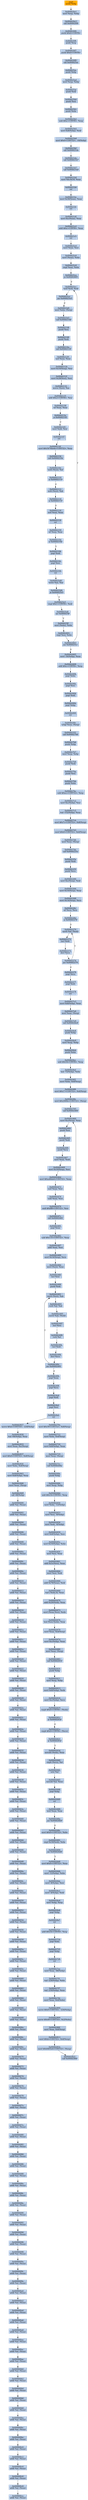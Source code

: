 digraph G {
node[shape=rectangle,style=filled,fillcolor=lightsteelblue,color=lightsteelblue]
bgcolor="transparent"
a0x004420e0pushl_ebp[label="start\npushl %ebp",color="lightgrey",fillcolor="orange"];
a0x004420e1movl_esp_ebp[label="0x004420e1\nmovl %esp, %ebp"];
a0x004420e3call_0x004420f4[label="0x004420e3\ncall 0x004420f4"];
a0x004420f4pushl_0x0UINT8[label="0x004420f4\npushl $0x0<UINT8>"];
a0x004420f6pushl_esp[label="0x004420f6\npushl %esp"];
a0x004420f7pushl_0x0UINT8[label="0x004420f7\npushl $0x0<UINT8>"];
a0x004420f9call_0x004425ac[label="0x004420f9\ncall 0x004425ac"];
a0x004425acpushl_ebp[label="0x004425ac\npushl %ebp"];
a0x004425admovl_esp_ebp[label="0x004425ad\nmovl %esp, %ebp"];
a0x004425afpushl_edi[label="0x004425af\npushl %edi"];
a0x004425b0pushl_esi[label="0x004425b0\npushl %esi"];
a0x004425b1pushl_ebx[label="0x004425b1\npushl %ebx"];
a0x004425b2subl_0xcUINT8_esp[label="0x004425b2\nsubl $0xc<UINT8>, %esp"];
a0x004425b5movl_0x8ebp__edi[label="0x004425b5\nmovl 0x8(%ebp), %edi"];
a0x004425b8movl_0x0UINT32__16ebp_[label="0x004425b8\nmovl $0x0<UINT32>, -16(%ebp)"];
a0x004425bfcall_0x004421da[label="0x004425bf\ncall 0x004421da"];
a0x004421dacall_0x004421b7[label="0x004421da\ncall 0x004421b7"];
a0x004421b7call_0x004421b0[label="0x004421b7\ncall 0x004421b0"];
a0x004421b0movl_fs_0x18_eax[label="0x004421b0\nmovl %fs:0x18, %eax"];
a0x004421b6ret[label="0x004421b6\nret"];
a0x004421bcmovl_0x30eax__eax[label="0x004421bc\nmovl 0x30(%eax), %eax"];
a0x004421bfret[label="0x004421bf\nret"];
a0x004421dfmovl_0xceax__eax[label="0x004421df\nmovl 0xc(%eax), %eax"];
a0x004421e2addl_0xcUINT8_eax[label="0x004421e2\naddl $0xc<UINT8>, %eax"];
a0x004421e5ret[label="0x004421e5\nret"];
a0x004425c4movl_eax_esi[label="0x004425c4\nmovl %eax, %esi"];
a0x004425c6movl_eax__ebx[label="0x004425c6\nmovl (%eax), %ebx"];
a0x004425c8cmpl_eax_ebx[label="0x004425c8\ncmpl %eax, %ebx"];
a0x004425caje_0x00442605[label="0x004425ca\nje 0x00442605"];
a0x004425cctestl_edi_edi[label="0x004425cc\ntestl %edi, %edi"];
a0x004425cejne_0x004425e5[label="0x004425ce\njne 0x004425e5"];
a0x004425d0movl_ebx_esp_[label="0x004425d0\nmovl %ebx, (%esp)"];
a0x004425d3call_0x00442148[label="0x004425d3\ncall 0x00442148"];
a0x00442148pushl_esi[label="0x00442148\npushl %esi"];
a0x00442149pushl_edi[label="0x00442149\npushl %edi"];
a0x0044214acall_0x00442129[label="0x0044214a\ncall 0x00442129"];
a0x00442129xorl_eax_eax[label="0x00442129\nxorl %eax, %eax"];
a0x0044212bmovl_0x10esp__esi[label="0x0044212b\nmovl 0x10(%esp), %esi"];
a0x0044212fmovl_0x28esi__esi[label="0x0044212f\nmovl 0x28(%esi), %esi"];
a0x00442132movw_esi__ax[label="0x00442132\nmovw (%esi), %ax"];
a0x00442135addl_0x2UINT8_esi[label="0x00442135\naddl $0x2<UINT8>, %esi"];
a0x00442138orl_eax_eax[label="0x00442138\norl %eax, %eax"];
a0x0044213aje_0x00442145[label="0x0044213a\nje 0x00442145"];
a0x00442145movl_edi_esi[label="0x00442145\nmovl %edi, %esi"];
a0x00442147ret[label="0x00442147\nret"];
a0x0044214fmovl_0x54744e6eUINT32_eax[label="0x0044214f\nmovl $0x54744e6e<UINT32>, %eax"];
a0x00442154call_0x0044210e[label="0x00442154\ncall 0x0044210e"];
a0x0044210exorb_esi__al[label="0x0044210e\nxorb (%esi), %al"];
a0x00442110je_0x00442119[label="0x00442110\nje 0x00442119"];
a0x00442112xorb_esi__ah[label="0x00442112\nxorb (%esi), %ah"];
a0x00442114je_0x00442119[label="0x00442114\nje 0x00442119"];
a0x00442116xorl_eax_eax[label="0x00442116\nxorl %eax, %eax"];
a0x00442118ret[label="0x00442118\nret"];
a0x00442159orl_eax_eax[label="0x00442159\norl %eax, %eax"];
a0x0044215bje_0x0044216b[label="0x0044215b\nje 0x0044216b"];
a0x0044216bpopl_edi[label="0x0044216b\npopl %edi"];
a0x0044216cpopl_esi[label="0x0044216c\npopl %esi"];
a0x0044216dret[label="0x0044216d\nret"];
a0x004425d8testw_ax_ax[label="0x004425d8\ntestw %ax, %ax"];
a0x004425dbje_0x004425e5[label="0x004425db\nje 0x004425e5"];
a0x004425e5cmpl_0x1UINT8_edi[label="0x004425e5\ncmpl $0x1<UINT8>, %edi"];
a0x004425e8jne_0x004425ff[label="0x004425e8\njne 0x004425ff"];
a0x004425ffmovl_ebx__ebx[label="0x004425ff\nmovl (%ebx), %ebx"];
a0x00442601cmpl_esi_ebx[label="0x00442601\ncmpl %esi, %ebx"];
a0x00442603jne_0x004425cc[label="0x00442603\njne 0x004425cc"];
a0x00442605movl__16ebp__eax[label="0x00442605\nmovl -16(%ebp), %eax"];
a0x00442608addl_0xcUINT8_esp[label="0x00442608\naddl $0xc<UINT8>, %esp"];
a0x0044260bpopl_ebx[label="0x0044260b\npopl %ebx"];
a0x0044260cpopl_esi[label="0x0044260c\npopl %esi"];
a0x0044260dpopl_edi[label="0x0044260d\npopl %edi"];
a0x0044260epopl_ebp[label="0x0044260e\npopl %ebp"];
a0x0044260fret[label="0x0044260f\nret"];
a0x004420fexchgl_eax_esp_[label="0x004420fe\nxchgl %eax, (%esp)"];
a0x00442101call_0x004427b6[label="0x00442101\ncall 0x004427b6"];
a0x004427b6pushl_ebp[label="0x004427b6\npushl %ebp"];
a0x004427b7movl_esp_ebp[label="0x004427b7\nmovl %esp, %ebp"];
a0x004427b9pushl_edi[label="0x004427b9\npushl %edi"];
a0x004427bapushl_esi[label="0x004427ba\npushl %esi"];
a0x004427bbpushl_ebx[label="0x004427bb\npushl %ebx"];
a0x004427bcsubl_0xecUINT32_esp[label="0x004427bc\nsubl $0xec<UINT32>, %esp"];
a0x004427c2movl_0xcebp__esi[label="0x004427c2\nmovl 0xc(%ebp), %esi"];
a0x004427c5leal__152ebp__eax[label="0x004427c5\nleal -152(%ebp), %eax"];
a0x004427cbmovl_0x7cUINT32_0x8esp_[label="0x004427cb\nmovl $0x7c<UINT32>, 0x8(%esp)"];
a0x004427d3movl_0x0UINT32_0x4esp_[label="0x004427d3\nmovl $0x0<UINT32>, 0x4(%esp)"];
a0x004427dbmovl_eax_esp_[label="0x004427db\nmovl %eax, (%esp)"];
a0x004427decall_0x0044225e[label="0x004427de\ncall 0x0044225e"];
a0x0044225epushl_edi[label="0x0044225e\npushl %edi"];
a0x0044225fpushl_ecx[label="0x0044225f\npushl %ecx"];
a0x00442260movl_0xcesp__edi[label="0x00442260\nmovl 0xc(%esp), %edi"];
a0x00442264movl_0x10esp__eax[label="0x00442264\nmovl 0x10(%esp), %eax"];
a0x00442268movl_0x14esp__ecx[label="0x00442268\nmovl 0x14(%esp), %ecx"];
a0x0044226corl_ecx_ecx[label="0x0044226c\norl %ecx, %ecx"];
a0x0044226eje_0x00442276[label="0x0044226e\nje 0x00442276"];
a0x00442270movb_al_edi_[label="0x00442270\nmovb %al, (%edi)"];
a0x00442272incl_edi[label="0x00442272\nincl %edi"];
a0x00442273decl_ecx[label="0x00442273\ndecl %ecx"];
a0x00442274jne_0x00442270[label="0x00442274\njne 0x00442270"];
a0x00442276popl_ecx[label="0x00442276\npopl %ecx"];
a0x00442277popl_edi[label="0x00442277\npopl %edi"];
a0x00442278ret[label="0x00442278\nret"];
a0x004427e3movl_0x8ebp__eax[label="0x004427e3\nmovl 0x8(%ebp), %eax"];
a0x004427e6movl_eax_esp_[label="0x004427e6\nmovl %eax, (%esp)"];
a0x004427e9call_0x004426e8[label="0x004427e9\ncall 0x004426e8"];
a0x004426e8pushl_ebp[label="0x004426e8\npushl %ebp"];
a0x004426e9movl_esp_ebp[label="0x004426e9\nmovl %esp, %ebp"];
a0x004426ebpushl_ebx[label="0x004426eb\npushl %ebx"];
a0x004426ecsubl_0x54UINT8_esp[label="0x004426ec\nsubl $0x54<UINT8>, %esp"];
a0x004426efleal__72ebp__ebx[label="0x004426ef\nleal -72(%ebp), %ebx"];
a0x004426f2movl_ebx_0x8esp_[label="0x004426f2\nmovl %ebx, 0x8(%esp)"];
a0x004426f6movl_0x17UINT32_0x4esp_[label="0x004426f6\nmovl $0x17<UINT32>, 0x4(%esp)"];
a0x004426femovl_0x2000eUINT32_esp_[label="0x004426fe\nmovl $0x2000e<UINT32>, (%esp)"];
a0x00442705call_0x00442460[label="0x00442705\ncall 0x00442460"];
a0x00442460movl_0xcesp__eax[label="0x00442460\nmovl 0xc(%esp), %eax"];
a0x00442464pushl_esi[label="0x00442464\npushl %esi"];
a0x00442465pushl_edi[label="0x00442465\npushl %edi"];
a0x00442466pushl_ecx[label="0x00442466\npushl %ecx"];
a0x00442467movl_eax_edi[label="0x00442467\nmovl %eax, %edi"];
a0x00442469movl_0x10esp__esi[label="0x00442469\nmovl 0x10(%esp), %esi"];
a0x0044246dmovl_0xa46de6UINT32_eax[label="0x0044246d\nmovl $0xa46de6<UINT32>, %eax"];
a0x00442472xorl_eax_esi[label="0x00442472\nxorl %eax, %esi"];
a0x00442474subl_eax_esi[label="0x00442474\nsubl %eax, %esi"];
a0x00442476andl_0xffffUINT32_esi[label="0x00442476\nandl $0xffff<UINT32>, %esi"];
a0x0044247ccall_0x00442481[label="0x0044247c\ncall 0x00442481"];
a0x00442481popl_eax[label="0x00442481\npopl %eax"];
a0x00442482subl_0x135UINT32_eax[label="0x00442482\nsubl $0x135<UINT32>, %eax"];
a0x00442487addl_eax_esi[label="0x00442487\naddl %eax, %esi"];
a0x00442489movl_0x14esp__ecx[label="0x00442489\nmovl 0x14(%esp), %ecx"];
a0x0044248dmovl_esi__eax[label="0x0044248d\nmovl (%esi), %eax"];
a0x0044248fincl_esi[label="0x0044248f\nincl %esi"];
a0x00442490pushl_edi[label="0x00442490\npushl %edi"];
a0x00442491movb_esi__ah[label="0x00442491\nmovb (%esi), %ah"];
a0x00442493xorb_al_ah[label="0x00442493\nxorb %al, %ah"];
a0x00442495movb_ah_edi_[label="0x00442495\nmovb %ah, (%edi)"];
a0x00442497incl_esi[label="0x00442497\nincl %esi"];
a0x00442498rorb_al[label="0x00442498\nrorb %al"];
a0x0044249aincl_edi[label="0x0044249a\nincl %edi"];
a0x0044249bdecl_ecx[label="0x0044249b\ndecl %ecx"];
a0x0044249cjne_0x00442491[label="0x0044249c\njne 0x00442491"];
a0x0044249epopl_eax[label="0x0044249e\npopl %eax"];
a0x0044249fpopl_ecx[label="0x0044249f\npopl %ecx"];
a0x004424a0popl_edi[label="0x004424a0\npopl %edi"];
a0x004424a1popl_esi[label="0x004424a1\npopl %esi"];
a0x004424a2ret[label="0x004424a2\nret"];
a0x0044270amovl_0x39UINT32_0x8esp_[label="0x0044270a\nmovl $0x39<UINT32>, 0x8(%esp)"];
a0x00442712movl_ebx_0x4esp_[label="0x00442712\nmovl %ebx, 0x4(%esp)"];
a0x00442716movl_0x8ebp__eax[label="0x00442716\nmovl 0x8(%ebp), %eax"];
a0x00442719movl_eax_esp_[label="0x00442719\nmovl %eax, (%esp)"];
a0x0044271ccall_0x0044264a[label="0x0044271c\ncall 0x0044264a"];
a0x0044264apushl_ebp[label="0x0044264a\npushl %ebp"];
a0x0044264bmovl_esp_ebp[label="0x0044264b\nmovl %esp, %ebp"];
a0x0044264dsubl_0x14UINT8_esp[label="0x0044264d\nsubl $0x14<UINT8>, %esp"];
a0x00442650movl_ebx__12ebp_[label="0x00442650\nmovl %ebx, -12(%ebp)"];
a0x00442653movl_esi__8ebp_[label="0x00442653\nmovl %esi, -8(%ebp)"];
a0x00442656movl_edi__4ebp_[label="0x00442656\nmovl %edi, -4(%ebp)"];
a0x00442659movl_0x8ebp__esi[label="0x00442659\nmovl 0x8(%ebp), %esi"];
a0x0044265cmovl_0x10ebp__ebx[label="0x0044265c\nmovl 0x10(%ebp), %ebx"];
a0x0044265fmovl_esi_eax[label="0x0044265f\nmovl %esi, %eax"];
a0x00442661addl_0x3cesi__eax[label="0x00442661\naddl 0x3c(%esi), %eax"];
a0x00442664movl_esi_edi[label="0x00442664\nmovl %esi, %edi"];
a0x00442666addl_0x78eax__edi[label="0x00442666\naddl 0x78(%eax), %edi"];
a0x00442669leal_ebx4__eax[label="0x00442669\nleal (,%ebx,4), %eax"];
a0x00442670addl_0x20edi__eax[label="0x00442670\naddl 0x20(%edi), %eax"];
a0x00442673movl_eaxesi__edx[label="0x00442673\nmovl (%eax,%esi), %edx"];
a0x00442676leal_esiedx__eax[label="0x00442676\nleal (%esi,%edx), %eax"];
a0x00442679movl_eax_0x4esp_[label="0x00442679\nmovl %eax, 0x4(%esp)"];
a0x0044267dmovl_0xcebp__eax[label="0x0044267d\nmovl 0xc(%ebp), %eax"];
a0x00442680movl_eax_esp_[label="0x00442680\nmovl %eax, (%esp)"];
a0x00442683call_0x00442610[label="0x00442683\ncall 0x00442610"];
a0x00442610pushl_ebp[label="0x00442610\npushl %ebp"];
a0x00442611movl_esp_ebp[label="0x00442611\nmovl %esp, %ebp"];
a0x00442613movl_0x8ebp__edx[label="0x00442613\nmovl 0x8(%ebp), %edx"];
a0x00442616movl_0xcebp__ecx[label="0x00442616\nmovl 0xc(%ebp), %ecx"];
a0x00442619cmpb_0x0UINT8_edx_[label="0x00442619\ncmpb $0x0<UINT8>, (%edx)"];
a0x0044261cje_0x0044263d[label="0x0044261c\nje 0x0044263d"];
a0x0044261ecmpb_0x0UINT8_ecx_[label="0x0044261e\ncmpb $0x0<UINT8>, (%ecx)"];
a0x00442621je_0x0044263d[label="0x00442621\nje 0x0044263d"];
a0x0044263dmovzbl_edx__eax[label="0x0044263d\nmovzbl (%edx), %eax"];
a0x00442640cmpb_ecx__al[label="0x00442640\ncmpb (%ecx), %al"];
a0x00442642sete_al[label="0x00442642\nsete %al"];
a0x00442645movzbl_al_eax[label="0x00442645\nmovzbl %al, %eax"];
a0x00442648popl_ebp[label="0x00442648\npopl %ebp"];
a0x00442649ret[label="0x00442649\nret"];
a0x00442688testl_eax_eax[label="0x00442688\ntestl %eax, %eax"];
a0x0044268ajne_0x004426b9[label="0x0044268a\njne 0x004426b9"];
a0x0044268cmovl_0x0UINT32_ebx[label="0x0044268c\nmovl $0x0<UINT32>, %ebx"];
a0x00442691cmpl_0x18edi__ebx[label="0x00442691\ncmpl 0x18(%edi), %ebx"];
a0x00442694jae_0x004426d6[label="0x00442694\njae 0x004426d6"];
a0x004426d6movl_0x0UINT32_eax[label="0x004426d6\nmovl $0x0<UINT32>, %eax"];
a0x004426dbmovl__12ebp__ebx[label="0x004426db\nmovl -12(%ebp), %ebx"];
a0x004426demovl__8ebp__esi[label="0x004426de\nmovl -8(%ebp), %esi"];
a0x004426e1movl__4ebp__edi[label="0x004426e1\nmovl -4(%ebp), %edi"];
a0x004426e4movl_ebp_esp[label="0x004426e4\nmovl %ebp, %esp"];
a0x004426e6popl_ebp[label="0x004426e6\npopl %ebp"];
a0x004426e7ret[label="0x004426e7\nret"];
a0x00442721addl_0x54UINT8_esp[label="0x00442721\naddl $0x54<UINT8>, %esp"];
a0x00442724popl_ebx[label="0x00442724\npopl %ebx"];
a0x00442725popl_ebp[label="0x00442725\npopl %ebp"];
a0x00442726ret[label="0x00442726\nret"];
a0x004427eemovl_eax__68ebp_[label="0x004427ee\nmovl %eax, -68(%ebp)"];
a0x004427f1leal__224ebp__ebx[label="0x004427f1\nleal -224(%ebp), %ebx"];
a0x004427f7leal__216ebp__eax[label="0x004427f7\nleal -216(%ebp), %eax"];
a0x004427fdmovl_eax_0x4ebx_[label="0x004427fd\nmovl %eax, 0x4(%ebx)"];
a0x00442800movw_0x0UINT16__224ebp_[label="0x00442800\nmovw $0x0<UINT16>, -224(%ebp)"];
a0x00442809movw_0x40UINT16_0x2ebx_[label="0x00442809\nmovw $0x40<UINT16>, 0x2(%ebx)"];
a0x0044280fmovl_eax_0x8esp_[label="0x0044280f\nmovl %eax, 0x8(%esp)"];
a0x00442813movl_0xbUINT32_0x4esp_[label="0x00442813\nmovl $0xb<UINT32>, 0x4(%esp)"];
a0x0044281bmovl_0x6403e4UINT32_esp_[label="0x0044281b\nmovl $0x6403e4<UINT32>, (%esp)"];
a0x00442822call_0x00442460[label="0x00442822\ncall 0x00442460"];
a0x00442827movw_0xbUINT16__224ebp_[label="0x00442827\nmovw $0xb<UINT16>, -224(%ebp)"];
a0x00442830leal__64ebp__eax[label="0x00442830\nleal -64(%ebp), %eax"];
a0x00442833movl_eax_0xcesp_[label="0x00442833\nmovl %eax, 0xc(%esp)"];
a0x00442837movl_0x0UINT32_0x8esp_[label="0x00442837\nmovl $0x0<UINT32>, 0x8(%esp)"];
a0x0044283fmovl_ebx_0x4esp_[label="0x0044283f\nmovl %ebx, 0x4(%esp)"];
a0x00442843movl_0x8ebp__eax[label="0x00442843\nmovl 0x8(%ebp), %eax"];
a0x00442846movl_eax_esp_[label="0x00442846\nmovl %eax, (%esp)"];
a0x00442849call__68ebp_[label="0x00442849\ncall -68(%ebp)"];
a0x00000000addb_al_eax_[label="0x00000000\naddb %al, (%eax)"];
a0x00000002addb_al_eax_[label="0x00000002\naddb %al, (%eax)"];
a0x00000004addb_al_eax_[label="0x00000004\naddb %al, (%eax)"];
a0x00000006addb_al_eax_[label="0x00000006\naddb %al, (%eax)"];
a0x00000008addb_al_eax_[label="0x00000008\naddb %al, (%eax)"];
a0x0000000aaddb_al_eax_[label="0x0000000a\naddb %al, (%eax)"];
a0x0000000caddb_al_eax_[label="0x0000000c\naddb %al, (%eax)"];
a0x0000000eaddb_al_eax_[label="0x0000000e\naddb %al, (%eax)"];
a0x00000010addb_al_eax_[label="0x00000010\naddb %al, (%eax)"];
a0x00000012addb_al_eax_[label="0x00000012\naddb %al, (%eax)"];
a0x00000014addb_al_eax_[label="0x00000014\naddb %al, (%eax)"];
a0x00000016addb_al_eax_[label="0x00000016\naddb %al, (%eax)"];
a0x00000018addb_al_eax_[label="0x00000018\naddb %al, (%eax)"];
a0x0000001aaddb_al_eax_[label="0x0000001a\naddb %al, (%eax)"];
a0x0000001caddb_al_eax_[label="0x0000001c\naddb %al, (%eax)"];
a0x0000001eaddb_al_eax_[label="0x0000001e\naddb %al, (%eax)"];
a0x00000020addb_al_eax_[label="0x00000020\naddb %al, (%eax)"];
a0x00000022addb_al_eax_[label="0x00000022\naddb %al, (%eax)"];
a0x00000024addb_al_eax_[label="0x00000024\naddb %al, (%eax)"];
a0x00000026addb_al_eax_[label="0x00000026\naddb %al, (%eax)"];
a0x00000028addb_al_eax_[label="0x00000028\naddb %al, (%eax)"];
a0x0000002aaddb_al_eax_[label="0x0000002a\naddb %al, (%eax)"];
a0x0000002caddb_al_eax_[label="0x0000002c\naddb %al, (%eax)"];
a0x0000002eaddb_al_eax_[label="0x0000002e\naddb %al, (%eax)"];
a0x00000030addb_al_eax_[label="0x00000030\naddb %al, (%eax)"];
a0x00000032addb_al_eax_[label="0x00000032\naddb %al, (%eax)"];
a0x00000034addb_al_eax_[label="0x00000034\naddb %al, (%eax)"];
a0x00000036addb_al_eax_[label="0x00000036\naddb %al, (%eax)"];
a0x00000038addb_al_eax_[label="0x00000038\naddb %al, (%eax)"];
a0x0000003aaddb_al_eax_[label="0x0000003a\naddb %al, (%eax)"];
a0x0000003caddb_al_eax_[label="0x0000003c\naddb %al, (%eax)"];
a0x0000003eaddb_al_eax_[label="0x0000003e\naddb %al, (%eax)"];
a0x00000040addb_al_eax_[label="0x00000040\naddb %al, (%eax)"];
a0x00000042addb_al_eax_[label="0x00000042\naddb %al, (%eax)"];
a0x00000044addb_al_eax_[label="0x00000044\naddb %al, (%eax)"];
a0x00000046addb_al_eax_[label="0x00000046\naddb %al, (%eax)"];
a0x00000048addb_al_eax_[label="0x00000048\naddb %al, (%eax)"];
a0x0000004aaddb_al_eax_[label="0x0000004a\naddb %al, (%eax)"];
a0x0000004caddb_al_eax_[label="0x0000004c\naddb %al, (%eax)"];
a0x0000004eaddb_al_eax_[label="0x0000004e\naddb %al, (%eax)"];
a0x00000050addb_al_eax_[label="0x00000050\naddb %al, (%eax)"];
a0x00000052addb_al_eax_[label="0x00000052\naddb %al, (%eax)"];
a0x00000054addb_al_eax_[label="0x00000054\naddb %al, (%eax)"];
a0x00000056addb_al_eax_[label="0x00000056\naddb %al, (%eax)"];
a0x00000058addb_al_eax_[label="0x00000058\naddb %al, (%eax)"];
a0x0000005aaddb_al_eax_[label="0x0000005a\naddb %al, (%eax)"];
a0x0000005caddb_al_eax_[label="0x0000005c\naddb %al, (%eax)"];
a0x0000005eaddb_al_eax_[label="0x0000005e\naddb %al, (%eax)"];
a0x00000060addb_al_eax_[label="0x00000060\naddb %al, (%eax)"];
a0x00000062addb_al_eax_[label="0x00000062\naddb %al, (%eax)"];
a0x00000064addb_al_eax_[label="0x00000064\naddb %al, (%eax)"];
a0x00000066addb_al_eax_[label="0x00000066\naddb %al, (%eax)"];
a0x00000068addb_al_eax_[label="0x00000068\naddb %al, (%eax)"];
a0x0000006aaddb_al_eax_[label="0x0000006a\naddb %al, (%eax)"];
a0x0000006caddb_al_eax_[label="0x0000006c\naddb %al, (%eax)"];
a0x0000006eaddb_al_eax_[label="0x0000006e\naddb %al, (%eax)"];
a0x00000070addb_al_eax_[label="0x00000070\naddb %al, (%eax)"];
a0x00000072addb_al_eax_[label="0x00000072\naddb %al, (%eax)"];
a0x00000074addb_al_eax_[label="0x00000074\naddb %al, (%eax)"];
a0x00000076addb_al_eax_[label="0x00000076\naddb %al, (%eax)"];
a0x00000078addb_al_eax_[label="0x00000078\naddb %al, (%eax)"];
a0x0000007aaddb_al_eax_[label="0x0000007a\naddb %al, (%eax)"];
a0x0000007caddb_al_eax_[label="0x0000007c\naddb %al, (%eax)"];
a0x0000007eaddb_al_eax_[label="0x0000007e\naddb %al, (%eax)"];
a0x00000080addb_al_eax_[label="0x00000080\naddb %al, (%eax)"];
a0x00000082addb_al_eax_[label="0x00000082\naddb %al, (%eax)"];
a0x00000084addb_al_eax_[label="0x00000084\naddb %al, (%eax)"];
a0x00000086addb_al_eax_[label="0x00000086\naddb %al, (%eax)"];
a0x00000088addb_al_eax_[label="0x00000088\naddb %al, (%eax)"];
a0x0000008aaddb_al_eax_[label="0x0000008a\naddb %al, (%eax)"];
a0x0000008caddb_al_eax_[label="0x0000008c\naddb %al, (%eax)"];
a0x0000008eaddb_al_eax_[label="0x0000008e\naddb %al, (%eax)"];
a0x00000090addb_al_eax_[label="0x00000090\naddb %al, (%eax)"];
a0x00000092addb_al_eax_[label="0x00000092\naddb %al, (%eax)"];
a0x00000094addb_al_eax_[label="0x00000094\naddb %al, (%eax)"];
a0x00000096addb_al_eax_[label="0x00000096\naddb %al, (%eax)"];
a0x00000098addb_al_eax_[label="0x00000098\naddb %al, (%eax)"];
a0x0000009aaddb_al_eax_[label="0x0000009a\naddb %al, (%eax)"];
a0x0000009caddb_al_eax_[label="0x0000009c\naddb %al, (%eax)"];
a0x0000009eaddb_al_eax_[label="0x0000009e\naddb %al, (%eax)"];
a0x000000a0addb_al_eax_[label="0x000000a0\naddb %al, (%eax)"];
a0x000000a2addb_al_eax_[label="0x000000a2\naddb %al, (%eax)"];
a0x000000a4addb_al_eax_[label="0x000000a4\naddb %al, (%eax)"];
a0x000000a6addb_al_eax_[label="0x000000a6\naddb %al, (%eax)"];
a0x000000a8addb_al_eax_[label="0x000000a8\naddb %al, (%eax)"];
a0x000000aaaddb_al_eax_[label="0x000000aa\naddb %al, (%eax)"];
a0x000000acaddb_al_eax_[label="0x000000ac\naddb %al, (%eax)"];
a0x000000aeaddb_al_eax_[label="0x000000ae\naddb %al, (%eax)"];
a0x000000b0addb_al_eax_[label="0x000000b0\naddb %al, (%eax)"];
a0x000000b2addb_al_eax_[label="0x000000b2\naddb %al, (%eax)"];
a0x000000b4addb_al_eax_[label="0x000000b4\naddb %al, (%eax)"];
a0x000000b6addb_al_eax_[label="0x000000b6\naddb %al, (%eax)"];
a0x000000b8addb_al_eax_[label="0x000000b8\naddb %al, (%eax)"];
a0x000000baaddb_al_eax_[label="0x000000ba\naddb %al, (%eax)"];
a0x000000bcaddb_al_eax_[label="0x000000bc\naddb %al, (%eax)"];
a0x000000beaddb_al_eax_[label="0x000000be\naddb %al, (%eax)"];
a0x000000c0addb_al_eax_[label="0x000000c0\naddb %al, (%eax)"];
a0x000000c2addb_al_eax_[label="0x000000c2\naddb %al, (%eax)"];
a0x000000c4addb_al_eax_[label="0x000000c4\naddb %al, (%eax)"];
a0x000000c6addb_al_eax_[label="0x000000c6\naddb %al, (%eax)"];
a0x000000c8addb_al_eax_[label="0x000000c8\naddb %al, (%eax)"];
a0x000000caaddb_al_eax_[label="0x000000ca\naddb %al, (%eax)"];
a0x004420e0pushl_ebp -> a0x004420e1movl_esp_ebp [color="#000000"];
a0x004420e1movl_esp_ebp -> a0x004420e3call_0x004420f4 [color="#000000"];
a0x004420e3call_0x004420f4 -> a0x004420f4pushl_0x0UINT8 [color="#000000"];
a0x004420f4pushl_0x0UINT8 -> a0x004420f6pushl_esp [color="#000000"];
a0x004420f6pushl_esp -> a0x004420f7pushl_0x0UINT8 [color="#000000"];
a0x004420f7pushl_0x0UINT8 -> a0x004420f9call_0x004425ac [color="#000000"];
a0x004420f9call_0x004425ac -> a0x004425acpushl_ebp [color="#000000"];
a0x004425acpushl_ebp -> a0x004425admovl_esp_ebp [color="#000000"];
a0x004425admovl_esp_ebp -> a0x004425afpushl_edi [color="#000000"];
a0x004425afpushl_edi -> a0x004425b0pushl_esi [color="#000000"];
a0x004425b0pushl_esi -> a0x004425b1pushl_ebx [color="#000000"];
a0x004425b1pushl_ebx -> a0x004425b2subl_0xcUINT8_esp [color="#000000"];
a0x004425b2subl_0xcUINT8_esp -> a0x004425b5movl_0x8ebp__edi [color="#000000"];
a0x004425b5movl_0x8ebp__edi -> a0x004425b8movl_0x0UINT32__16ebp_ [color="#000000"];
a0x004425b8movl_0x0UINT32__16ebp_ -> a0x004425bfcall_0x004421da [color="#000000"];
a0x004425bfcall_0x004421da -> a0x004421dacall_0x004421b7 [color="#000000"];
a0x004421dacall_0x004421b7 -> a0x004421b7call_0x004421b0 [color="#000000"];
a0x004421b7call_0x004421b0 -> a0x004421b0movl_fs_0x18_eax [color="#000000"];
a0x004421b0movl_fs_0x18_eax -> a0x004421b6ret [color="#000000"];
a0x004421b6ret -> a0x004421bcmovl_0x30eax__eax [color="#000000"];
a0x004421bcmovl_0x30eax__eax -> a0x004421bfret [color="#000000"];
a0x004421bfret -> a0x004421dfmovl_0xceax__eax [color="#000000"];
a0x004421dfmovl_0xceax__eax -> a0x004421e2addl_0xcUINT8_eax [color="#000000"];
a0x004421e2addl_0xcUINT8_eax -> a0x004421e5ret [color="#000000"];
a0x004421e5ret -> a0x004425c4movl_eax_esi [color="#000000"];
a0x004425c4movl_eax_esi -> a0x004425c6movl_eax__ebx [color="#000000"];
a0x004425c6movl_eax__ebx -> a0x004425c8cmpl_eax_ebx [color="#000000"];
a0x004425c8cmpl_eax_ebx -> a0x004425caje_0x00442605 [color="#000000"];
a0x004425caje_0x00442605 -> a0x004425cctestl_edi_edi [color="#000000",label="F"];
a0x004425cctestl_edi_edi -> a0x004425cejne_0x004425e5 [color="#000000"];
a0x004425cejne_0x004425e5 -> a0x004425d0movl_ebx_esp_ [color="#000000",label="F"];
a0x004425d0movl_ebx_esp_ -> a0x004425d3call_0x00442148 [color="#000000"];
a0x004425d3call_0x00442148 -> a0x00442148pushl_esi [color="#000000"];
a0x00442148pushl_esi -> a0x00442149pushl_edi [color="#000000"];
a0x00442149pushl_edi -> a0x0044214acall_0x00442129 [color="#000000"];
a0x0044214acall_0x00442129 -> a0x00442129xorl_eax_eax [color="#000000"];
a0x00442129xorl_eax_eax -> a0x0044212bmovl_0x10esp__esi [color="#000000"];
a0x0044212bmovl_0x10esp__esi -> a0x0044212fmovl_0x28esi__esi [color="#000000"];
a0x0044212fmovl_0x28esi__esi -> a0x00442132movw_esi__ax [color="#000000"];
a0x00442132movw_esi__ax -> a0x00442135addl_0x2UINT8_esi [color="#000000"];
a0x00442135addl_0x2UINT8_esi -> a0x00442138orl_eax_eax [color="#000000"];
a0x00442138orl_eax_eax -> a0x0044213aje_0x00442145 [color="#000000"];
a0x0044213aje_0x00442145 -> a0x00442145movl_edi_esi [color="#000000",label="T"];
a0x00442145movl_edi_esi -> a0x00442147ret [color="#000000"];
a0x00442147ret -> a0x0044214fmovl_0x54744e6eUINT32_eax [color="#000000"];
a0x0044214fmovl_0x54744e6eUINT32_eax -> a0x00442154call_0x0044210e [color="#000000"];
a0x00442154call_0x0044210e -> a0x0044210exorb_esi__al [color="#000000"];
a0x0044210exorb_esi__al -> a0x00442110je_0x00442119 [color="#000000"];
a0x00442110je_0x00442119 -> a0x00442112xorb_esi__ah [color="#000000",label="F"];
a0x00442112xorb_esi__ah -> a0x00442114je_0x00442119 [color="#000000"];
a0x00442114je_0x00442119 -> a0x00442116xorl_eax_eax [color="#000000",label="F"];
a0x00442116xorl_eax_eax -> a0x00442118ret [color="#000000"];
a0x00442118ret -> a0x00442159orl_eax_eax [color="#000000"];
a0x00442159orl_eax_eax -> a0x0044215bje_0x0044216b [color="#000000"];
a0x0044215bje_0x0044216b -> a0x0044216bpopl_edi [color="#000000",label="T"];
a0x0044216bpopl_edi -> a0x0044216cpopl_esi [color="#000000"];
a0x0044216cpopl_esi -> a0x0044216dret [color="#000000"];
a0x0044216dret -> a0x004425d8testw_ax_ax [color="#000000"];
a0x004425d8testw_ax_ax -> a0x004425dbje_0x004425e5 [color="#000000"];
a0x004425dbje_0x004425e5 -> a0x004425e5cmpl_0x1UINT8_edi [color="#000000",label="T"];
a0x004425e5cmpl_0x1UINT8_edi -> a0x004425e8jne_0x004425ff [color="#000000"];
a0x004425e8jne_0x004425ff -> a0x004425ffmovl_ebx__ebx [color="#000000",label="T"];
a0x004425ffmovl_ebx__ebx -> a0x00442601cmpl_esi_ebx [color="#000000"];
a0x00442601cmpl_esi_ebx -> a0x00442603jne_0x004425cc [color="#000000"];
a0x00442603jne_0x004425cc -> a0x004425cctestl_edi_edi [color="#000000",label="T"];
a0x00442603jne_0x004425cc -> a0x00442605movl__16ebp__eax [color="#000000",label="F"];
a0x00442605movl__16ebp__eax -> a0x00442608addl_0xcUINT8_esp [color="#000000"];
a0x00442608addl_0xcUINT8_esp -> a0x0044260bpopl_ebx [color="#000000"];
a0x0044260bpopl_ebx -> a0x0044260cpopl_esi [color="#000000"];
a0x0044260cpopl_esi -> a0x0044260dpopl_edi [color="#000000"];
a0x0044260dpopl_edi -> a0x0044260epopl_ebp [color="#000000"];
a0x0044260epopl_ebp -> a0x0044260fret [color="#000000"];
a0x0044260fret -> a0x004420fexchgl_eax_esp_ [color="#000000"];
a0x004420fexchgl_eax_esp_ -> a0x00442101call_0x004427b6 [color="#000000"];
a0x00442101call_0x004427b6 -> a0x004427b6pushl_ebp [color="#000000"];
a0x004427b6pushl_ebp -> a0x004427b7movl_esp_ebp [color="#000000"];
a0x004427b7movl_esp_ebp -> a0x004427b9pushl_edi [color="#000000"];
a0x004427b9pushl_edi -> a0x004427bapushl_esi [color="#000000"];
a0x004427bapushl_esi -> a0x004427bbpushl_ebx [color="#000000"];
a0x004427bbpushl_ebx -> a0x004427bcsubl_0xecUINT32_esp [color="#000000"];
a0x004427bcsubl_0xecUINT32_esp -> a0x004427c2movl_0xcebp__esi [color="#000000"];
a0x004427c2movl_0xcebp__esi -> a0x004427c5leal__152ebp__eax [color="#000000"];
a0x004427c5leal__152ebp__eax -> a0x004427cbmovl_0x7cUINT32_0x8esp_ [color="#000000"];
a0x004427cbmovl_0x7cUINT32_0x8esp_ -> a0x004427d3movl_0x0UINT32_0x4esp_ [color="#000000"];
a0x004427d3movl_0x0UINT32_0x4esp_ -> a0x004427dbmovl_eax_esp_ [color="#000000"];
a0x004427dbmovl_eax_esp_ -> a0x004427decall_0x0044225e [color="#000000"];
a0x004427decall_0x0044225e -> a0x0044225epushl_edi [color="#000000"];
a0x0044225epushl_edi -> a0x0044225fpushl_ecx [color="#000000"];
a0x0044225fpushl_ecx -> a0x00442260movl_0xcesp__edi [color="#000000"];
a0x00442260movl_0xcesp__edi -> a0x00442264movl_0x10esp__eax [color="#000000"];
a0x00442264movl_0x10esp__eax -> a0x00442268movl_0x14esp__ecx [color="#000000"];
a0x00442268movl_0x14esp__ecx -> a0x0044226corl_ecx_ecx [color="#000000"];
a0x0044226corl_ecx_ecx -> a0x0044226eje_0x00442276 [color="#000000"];
a0x0044226eje_0x00442276 -> a0x00442270movb_al_edi_ [color="#000000",label="F"];
a0x00442270movb_al_edi_ -> a0x00442272incl_edi [color="#000000"];
a0x00442272incl_edi -> a0x00442273decl_ecx [color="#000000"];
a0x00442273decl_ecx -> a0x00442274jne_0x00442270 [color="#000000"];
a0x00442274jne_0x00442270 -> a0x00442270movb_al_edi_ [color="#000000",label="T"];
a0x00442274jne_0x00442270 -> a0x00442276popl_ecx [color="#000000",label="F"];
a0x00442276popl_ecx -> a0x00442277popl_edi [color="#000000"];
a0x00442277popl_edi -> a0x00442278ret [color="#000000"];
a0x00442278ret -> a0x004427e3movl_0x8ebp__eax [color="#000000"];
a0x004427e3movl_0x8ebp__eax -> a0x004427e6movl_eax_esp_ [color="#000000"];
a0x004427e6movl_eax_esp_ -> a0x004427e9call_0x004426e8 [color="#000000"];
a0x004427e9call_0x004426e8 -> a0x004426e8pushl_ebp [color="#000000"];
a0x004426e8pushl_ebp -> a0x004426e9movl_esp_ebp [color="#000000"];
a0x004426e9movl_esp_ebp -> a0x004426ebpushl_ebx [color="#000000"];
a0x004426ebpushl_ebx -> a0x004426ecsubl_0x54UINT8_esp [color="#000000"];
a0x004426ecsubl_0x54UINT8_esp -> a0x004426efleal__72ebp__ebx [color="#000000"];
a0x004426efleal__72ebp__ebx -> a0x004426f2movl_ebx_0x8esp_ [color="#000000"];
a0x004426f2movl_ebx_0x8esp_ -> a0x004426f6movl_0x17UINT32_0x4esp_ [color="#000000"];
a0x004426f6movl_0x17UINT32_0x4esp_ -> a0x004426femovl_0x2000eUINT32_esp_ [color="#000000"];
a0x004426femovl_0x2000eUINT32_esp_ -> a0x00442705call_0x00442460 [color="#000000"];
a0x00442705call_0x00442460 -> a0x00442460movl_0xcesp__eax [color="#000000"];
a0x00442460movl_0xcesp__eax -> a0x00442464pushl_esi [color="#000000"];
a0x00442464pushl_esi -> a0x00442465pushl_edi [color="#000000"];
a0x00442465pushl_edi -> a0x00442466pushl_ecx [color="#000000"];
a0x00442466pushl_ecx -> a0x00442467movl_eax_edi [color="#000000"];
a0x00442467movl_eax_edi -> a0x00442469movl_0x10esp__esi [color="#000000"];
a0x00442469movl_0x10esp__esi -> a0x0044246dmovl_0xa46de6UINT32_eax [color="#000000"];
a0x0044246dmovl_0xa46de6UINT32_eax -> a0x00442472xorl_eax_esi [color="#000000"];
a0x00442472xorl_eax_esi -> a0x00442474subl_eax_esi [color="#000000"];
a0x00442474subl_eax_esi -> a0x00442476andl_0xffffUINT32_esi [color="#000000"];
a0x00442476andl_0xffffUINT32_esi -> a0x0044247ccall_0x00442481 [color="#000000"];
a0x0044247ccall_0x00442481 -> a0x00442481popl_eax [color="#000000"];
a0x00442481popl_eax -> a0x00442482subl_0x135UINT32_eax [color="#000000"];
a0x00442482subl_0x135UINT32_eax -> a0x00442487addl_eax_esi [color="#000000"];
a0x00442487addl_eax_esi -> a0x00442489movl_0x14esp__ecx [color="#000000"];
a0x00442489movl_0x14esp__ecx -> a0x0044248dmovl_esi__eax [color="#000000"];
a0x0044248dmovl_esi__eax -> a0x0044248fincl_esi [color="#000000"];
a0x0044248fincl_esi -> a0x00442490pushl_edi [color="#000000"];
a0x00442490pushl_edi -> a0x00442491movb_esi__ah [color="#000000"];
a0x00442491movb_esi__ah -> a0x00442493xorb_al_ah [color="#000000"];
a0x00442493xorb_al_ah -> a0x00442495movb_ah_edi_ [color="#000000"];
a0x00442495movb_ah_edi_ -> a0x00442497incl_esi [color="#000000"];
a0x00442497incl_esi -> a0x00442498rorb_al [color="#000000"];
a0x00442498rorb_al -> a0x0044249aincl_edi [color="#000000"];
a0x0044249aincl_edi -> a0x0044249bdecl_ecx [color="#000000"];
a0x0044249bdecl_ecx -> a0x0044249cjne_0x00442491 [color="#000000"];
a0x0044249cjne_0x00442491 -> a0x00442491movb_esi__ah [color="#000000",label="T"];
a0x0044249cjne_0x00442491 -> a0x0044249epopl_eax [color="#000000",label="F"];
a0x0044249epopl_eax -> a0x0044249fpopl_ecx [color="#000000"];
a0x0044249fpopl_ecx -> a0x004424a0popl_edi [color="#000000"];
a0x004424a0popl_edi -> a0x004424a1popl_esi [color="#000000"];
a0x004424a1popl_esi -> a0x004424a2ret [color="#000000"];
a0x004424a2ret -> a0x0044270amovl_0x39UINT32_0x8esp_ [color="#000000"];
a0x0044270amovl_0x39UINT32_0x8esp_ -> a0x00442712movl_ebx_0x4esp_ [color="#000000"];
a0x00442712movl_ebx_0x4esp_ -> a0x00442716movl_0x8ebp__eax [color="#000000"];
a0x00442716movl_0x8ebp__eax -> a0x00442719movl_eax_esp_ [color="#000000"];
a0x00442719movl_eax_esp_ -> a0x0044271ccall_0x0044264a [color="#000000"];
a0x0044271ccall_0x0044264a -> a0x0044264apushl_ebp [color="#000000"];
a0x0044264apushl_ebp -> a0x0044264bmovl_esp_ebp [color="#000000"];
a0x0044264bmovl_esp_ebp -> a0x0044264dsubl_0x14UINT8_esp [color="#000000"];
a0x0044264dsubl_0x14UINT8_esp -> a0x00442650movl_ebx__12ebp_ [color="#000000"];
a0x00442650movl_ebx__12ebp_ -> a0x00442653movl_esi__8ebp_ [color="#000000"];
a0x00442653movl_esi__8ebp_ -> a0x00442656movl_edi__4ebp_ [color="#000000"];
a0x00442656movl_edi__4ebp_ -> a0x00442659movl_0x8ebp__esi [color="#000000"];
a0x00442659movl_0x8ebp__esi -> a0x0044265cmovl_0x10ebp__ebx [color="#000000"];
a0x0044265cmovl_0x10ebp__ebx -> a0x0044265fmovl_esi_eax [color="#000000"];
a0x0044265fmovl_esi_eax -> a0x00442661addl_0x3cesi__eax [color="#000000"];
a0x00442661addl_0x3cesi__eax -> a0x00442664movl_esi_edi [color="#000000"];
a0x00442664movl_esi_edi -> a0x00442666addl_0x78eax__edi [color="#000000"];
a0x00442666addl_0x78eax__edi -> a0x00442669leal_ebx4__eax [color="#000000"];
a0x00442669leal_ebx4__eax -> a0x00442670addl_0x20edi__eax [color="#000000"];
a0x00442670addl_0x20edi__eax -> a0x00442673movl_eaxesi__edx [color="#000000"];
a0x00442673movl_eaxesi__edx -> a0x00442676leal_esiedx__eax [color="#000000"];
a0x00442676leal_esiedx__eax -> a0x00442679movl_eax_0x4esp_ [color="#000000"];
a0x00442679movl_eax_0x4esp_ -> a0x0044267dmovl_0xcebp__eax [color="#000000"];
a0x0044267dmovl_0xcebp__eax -> a0x00442680movl_eax_esp_ [color="#000000"];
a0x00442680movl_eax_esp_ -> a0x00442683call_0x00442610 [color="#000000"];
a0x00442683call_0x00442610 -> a0x00442610pushl_ebp [color="#000000"];
a0x00442610pushl_ebp -> a0x00442611movl_esp_ebp [color="#000000"];
a0x00442611movl_esp_ebp -> a0x00442613movl_0x8ebp__edx [color="#000000"];
a0x00442613movl_0x8ebp__edx -> a0x00442616movl_0xcebp__ecx [color="#000000"];
a0x00442616movl_0xcebp__ecx -> a0x00442619cmpb_0x0UINT8_edx_ [color="#000000"];
a0x00442619cmpb_0x0UINT8_edx_ -> a0x0044261cje_0x0044263d [color="#000000"];
a0x0044261cje_0x0044263d -> a0x0044261ecmpb_0x0UINT8_ecx_ [color="#000000",label="F"];
a0x0044261ecmpb_0x0UINT8_ecx_ -> a0x00442621je_0x0044263d [color="#000000"];
a0x00442621je_0x0044263d -> a0x0044263dmovzbl_edx__eax [color="#000000",label="T"];
a0x0044263dmovzbl_edx__eax -> a0x00442640cmpb_ecx__al [color="#000000"];
a0x00442640cmpb_ecx__al -> a0x00442642sete_al [color="#000000"];
a0x00442642sete_al -> a0x00442645movzbl_al_eax [color="#000000"];
a0x00442645movzbl_al_eax -> a0x00442648popl_ebp [color="#000000"];
a0x00442648popl_ebp -> a0x00442649ret [color="#000000"];
a0x00442649ret -> a0x00442688testl_eax_eax [color="#000000"];
a0x00442688testl_eax_eax -> a0x0044268ajne_0x004426b9 [color="#000000"];
a0x0044268ajne_0x004426b9 -> a0x0044268cmovl_0x0UINT32_ebx [color="#000000",label="F"];
a0x0044268cmovl_0x0UINT32_ebx -> a0x00442691cmpl_0x18edi__ebx [color="#000000"];
a0x00442691cmpl_0x18edi__ebx -> a0x00442694jae_0x004426d6 [color="#000000"];
a0x00442694jae_0x004426d6 -> a0x004426d6movl_0x0UINT32_eax [color="#000000",label="T"];
a0x004426d6movl_0x0UINT32_eax -> a0x004426dbmovl__12ebp__ebx [color="#000000"];
a0x004426dbmovl__12ebp__ebx -> a0x004426demovl__8ebp__esi [color="#000000"];
a0x004426demovl__8ebp__esi -> a0x004426e1movl__4ebp__edi [color="#000000"];
a0x004426e1movl__4ebp__edi -> a0x004426e4movl_ebp_esp [color="#000000"];
a0x004426e4movl_ebp_esp -> a0x004426e6popl_ebp [color="#000000"];
a0x004426e6popl_ebp -> a0x004426e7ret [color="#000000"];
a0x004426e7ret -> a0x00442721addl_0x54UINT8_esp [color="#000000"];
a0x00442721addl_0x54UINT8_esp -> a0x00442724popl_ebx [color="#000000"];
a0x00442724popl_ebx -> a0x00442725popl_ebp [color="#000000"];
a0x00442725popl_ebp -> a0x00442726ret [color="#000000"];
a0x00442726ret -> a0x004427eemovl_eax__68ebp_ [color="#000000"];
a0x004427eemovl_eax__68ebp_ -> a0x004427f1leal__224ebp__ebx [color="#000000"];
a0x004427f1leal__224ebp__ebx -> a0x004427f7leal__216ebp__eax [color="#000000"];
a0x004427f7leal__216ebp__eax -> a0x004427fdmovl_eax_0x4ebx_ [color="#000000"];
a0x004427fdmovl_eax_0x4ebx_ -> a0x00442800movw_0x0UINT16__224ebp_ [color="#000000"];
a0x00442800movw_0x0UINT16__224ebp_ -> a0x00442809movw_0x40UINT16_0x2ebx_ [color="#000000"];
a0x00442809movw_0x40UINT16_0x2ebx_ -> a0x0044280fmovl_eax_0x8esp_ [color="#000000"];
a0x0044280fmovl_eax_0x8esp_ -> a0x00442813movl_0xbUINT32_0x4esp_ [color="#000000"];
a0x00442813movl_0xbUINT32_0x4esp_ -> a0x0044281bmovl_0x6403e4UINT32_esp_ [color="#000000"];
a0x0044281bmovl_0x6403e4UINT32_esp_ -> a0x00442822call_0x00442460 [color="#000000"];
a0x00442822call_0x00442460 -> a0x00442460movl_0xcesp__eax [color="#000000"];
a0x004424a2ret -> a0x00442827movw_0xbUINT16__224ebp_ [color="#000000"];
a0x00442827movw_0xbUINT16__224ebp_ -> a0x00442830leal__64ebp__eax [color="#000000"];
a0x00442830leal__64ebp__eax -> a0x00442833movl_eax_0xcesp_ [color="#000000"];
a0x00442833movl_eax_0xcesp_ -> a0x00442837movl_0x0UINT32_0x8esp_ [color="#000000"];
a0x00442837movl_0x0UINT32_0x8esp_ -> a0x0044283fmovl_ebx_0x4esp_ [color="#000000"];
a0x0044283fmovl_ebx_0x4esp_ -> a0x00442843movl_0x8ebp__eax [color="#000000"];
a0x00442843movl_0x8ebp__eax -> a0x00442846movl_eax_esp_ [color="#000000"];
a0x00442846movl_eax_esp_ -> a0x00442849call__68ebp_ [color="#000000"];
a0x00442849call__68ebp_ -> a0x00000000addb_al_eax_ [color="#000000"];
a0x00000000addb_al_eax_ -> a0x00000002addb_al_eax_ [color="#000000"];
a0x00000002addb_al_eax_ -> a0x00000004addb_al_eax_ [color="#000000"];
a0x00000004addb_al_eax_ -> a0x00000006addb_al_eax_ [color="#000000"];
a0x00000006addb_al_eax_ -> a0x00000008addb_al_eax_ [color="#000000"];
a0x00000008addb_al_eax_ -> a0x0000000aaddb_al_eax_ [color="#000000"];
a0x0000000aaddb_al_eax_ -> a0x0000000caddb_al_eax_ [color="#000000"];
a0x0000000caddb_al_eax_ -> a0x0000000eaddb_al_eax_ [color="#000000"];
a0x0000000eaddb_al_eax_ -> a0x00000010addb_al_eax_ [color="#000000"];
a0x00000010addb_al_eax_ -> a0x00000012addb_al_eax_ [color="#000000"];
a0x00000012addb_al_eax_ -> a0x00000014addb_al_eax_ [color="#000000"];
a0x00000014addb_al_eax_ -> a0x00000016addb_al_eax_ [color="#000000"];
a0x00000016addb_al_eax_ -> a0x00000018addb_al_eax_ [color="#000000"];
a0x00000018addb_al_eax_ -> a0x0000001aaddb_al_eax_ [color="#000000"];
a0x0000001aaddb_al_eax_ -> a0x0000001caddb_al_eax_ [color="#000000"];
a0x0000001caddb_al_eax_ -> a0x0000001eaddb_al_eax_ [color="#000000"];
a0x0000001eaddb_al_eax_ -> a0x00000020addb_al_eax_ [color="#000000"];
a0x00000020addb_al_eax_ -> a0x00000022addb_al_eax_ [color="#000000"];
a0x00000022addb_al_eax_ -> a0x00000024addb_al_eax_ [color="#000000"];
a0x00000024addb_al_eax_ -> a0x00000026addb_al_eax_ [color="#000000"];
a0x00000026addb_al_eax_ -> a0x00000028addb_al_eax_ [color="#000000"];
a0x00000028addb_al_eax_ -> a0x0000002aaddb_al_eax_ [color="#000000"];
a0x0000002aaddb_al_eax_ -> a0x0000002caddb_al_eax_ [color="#000000"];
a0x0000002caddb_al_eax_ -> a0x0000002eaddb_al_eax_ [color="#000000"];
a0x0000002eaddb_al_eax_ -> a0x00000030addb_al_eax_ [color="#000000"];
a0x00000030addb_al_eax_ -> a0x00000032addb_al_eax_ [color="#000000"];
a0x00000032addb_al_eax_ -> a0x00000034addb_al_eax_ [color="#000000"];
a0x00000034addb_al_eax_ -> a0x00000036addb_al_eax_ [color="#000000"];
a0x00000036addb_al_eax_ -> a0x00000038addb_al_eax_ [color="#000000"];
a0x00000038addb_al_eax_ -> a0x0000003aaddb_al_eax_ [color="#000000"];
a0x0000003aaddb_al_eax_ -> a0x0000003caddb_al_eax_ [color="#000000"];
a0x0000003caddb_al_eax_ -> a0x0000003eaddb_al_eax_ [color="#000000"];
a0x0000003eaddb_al_eax_ -> a0x00000040addb_al_eax_ [color="#000000"];
a0x00000040addb_al_eax_ -> a0x00000042addb_al_eax_ [color="#000000"];
a0x00000042addb_al_eax_ -> a0x00000044addb_al_eax_ [color="#000000"];
a0x00000044addb_al_eax_ -> a0x00000046addb_al_eax_ [color="#000000"];
a0x00000046addb_al_eax_ -> a0x00000048addb_al_eax_ [color="#000000"];
a0x00000048addb_al_eax_ -> a0x0000004aaddb_al_eax_ [color="#000000"];
a0x0000004aaddb_al_eax_ -> a0x0000004caddb_al_eax_ [color="#000000"];
a0x0000004caddb_al_eax_ -> a0x0000004eaddb_al_eax_ [color="#000000"];
a0x0000004eaddb_al_eax_ -> a0x00000050addb_al_eax_ [color="#000000"];
a0x00000050addb_al_eax_ -> a0x00000052addb_al_eax_ [color="#000000"];
a0x00000052addb_al_eax_ -> a0x00000054addb_al_eax_ [color="#000000"];
a0x00000054addb_al_eax_ -> a0x00000056addb_al_eax_ [color="#000000"];
a0x00000056addb_al_eax_ -> a0x00000058addb_al_eax_ [color="#000000"];
a0x00000058addb_al_eax_ -> a0x0000005aaddb_al_eax_ [color="#000000"];
a0x0000005aaddb_al_eax_ -> a0x0000005caddb_al_eax_ [color="#000000"];
a0x0000005caddb_al_eax_ -> a0x0000005eaddb_al_eax_ [color="#000000"];
a0x0000005eaddb_al_eax_ -> a0x00000060addb_al_eax_ [color="#000000"];
a0x00000060addb_al_eax_ -> a0x00000062addb_al_eax_ [color="#000000"];
a0x00000062addb_al_eax_ -> a0x00000064addb_al_eax_ [color="#000000"];
a0x00000064addb_al_eax_ -> a0x00000066addb_al_eax_ [color="#000000"];
a0x00000066addb_al_eax_ -> a0x00000068addb_al_eax_ [color="#000000"];
a0x00000068addb_al_eax_ -> a0x0000006aaddb_al_eax_ [color="#000000"];
a0x0000006aaddb_al_eax_ -> a0x0000006caddb_al_eax_ [color="#000000"];
a0x0000006caddb_al_eax_ -> a0x0000006eaddb_al_eax_ [color="#000000"];
a0x0000006eaddb_al_eax_ -> a0x00000070addb_al_eax_ [color="#000000"];
a0x00000070addb_al_eax_ -> a0x00000072addb_al_eax_ [color="#000000"];
a0x00000072addb_al_eax_ -> a0x00000074addb_al_eax_ [color="#000000"];
a0x00000074addb_al_eax_ -> a0x00000076addb_al_eax_ [color="#000000"];
a0x00000076addb_al_eax_ -> a0x00000078addb_al_eax_ [color="#000000"];
a0x00000078addb_al_eax_ -> a0x0000007aaddb_al_eax_ [color="#000000"];
a0x0000007aaddb_al_eax_ -> a0x0000007caddb_al_eax_ [color="#000000"];
a0x0000007caddb_al_eax_ -> a0x0000007eaddb_al_eax_ [color="#000000"];
a0x0000007eaddb_al_eax_ -> a0x00000080addb_al_eax_ [color="#000000"];
a0x00000080addb_al_eax_ -> a0x00000082addb_al_eax_ [color="#000000"];
a0x00000082addb_al_eax_ -> a0x00000084addb_al_eax_ [color="#000000"];
a0x00000084addb_al_eax_ -> a0x00000086addb_al_eax_ [color="#000000"];
a0x00000086addb_al_eax_ -> a0x00000088addb_al_eax_ [color="#000000"];
a0x00000088addb_al_eax_ -> a0x0000008aaddb_al_eax_ [color="#000000"];
a0x0000008aaddb_al_eax_ -> a0x0000008caddb_al_eax_ [color="#000000"];
a0x0000008caddb_al_eax_ -> a0x0000008eaddb_al_eax_ [color="#000000"];
a0x0000008eaddb_al_eax_ -> a0x00000090addb_al_eax_ [color="#000000"];
a0x00000090addb_al_eax_ -> a0x00000092addb_al_eax_ [color="#000000"];
a0x00000092addb_al_eax_ -> a0x00000094addb_al_eax_ [color="#000000"];
a0x00000094addb_al_eax_ -> a0x00000096addb_al_eax_ [color="#000000"];
a0x00000096addb_al_eax_ -> a0x00000098addb_al_eax_ [color="#000000"];
a0x00000098addb_al_eax_ -> a0x0000009aaddb_al_eax_ [color="#000000"];
a0x0000009aaddb_al_eax_ -> a0x0000009caddb_al_eax_ [color="#000000"];
a0x0000009caddb_al_eax_ -> a0x0000009eaddb_al_eax_ [color="#000000"];
a0x0000009eaddb_al_eax_ -> a0x000000a0addb_al_eax_ [color="#000000"];
a0x000000a0addb_al_eax_ -> a0x000000a2addb_al_eax_ [color="#000000"];
a0x000000a2addb_al_eax_ -> a0x000000a4addb_al_eax_ [color="#000000"];
a0x000000a4addb_al_eax_ -> a0x000000a6addb_al_eax_ [color="#000000"];
a0x000000a6addb_al_eax_ -> a0x000000a8addb_al_eax_ [color="#000000"];
a0x000000a8addb_al_eax_ -> a0x000000aaaddb_al_eax_ [color="#000000"];
a0x000000aaaddb_al_eax_ -> a0x000000acaddb_al_eax_ [color="#000000"];
a0x000000acaddb_al_eax_ -> a0x000000aeaddb_al_eax_ [color="#000000"];
a0x000000aeaddb_al_eax_ -> a0x000000b0addb_al_eax_ [color="#000000"];
a0x000000b0addb_al_eax_ -> a0x000000b2addb_al_eax_ [color="#000000"];
a0x000000b2addb_al_eax_ -> a0x000000b4addb_al_eax_ [color="#000000"];
a0x000000b4addb_al_eax_ -> a0x000000b6addb_al_eax_ [color="#000000"];
a0x000000b6addb_al_eax_ -> a0x000000b8addb_al_eax_ [color="#000000"];
a0x000000b8addb_al_eax_ -> a0x000000baaddb_al_eax_ [color="#000000"];
a0x000000baaddb_al_eax_ -> a0x000000bcaddb_al_eax_ [color="#000000"];
a0x000000bcaddb_al_eax_ -> a0x000000beaddb_al_eax_ [color="#000000"];
a0x000000beaddb_al_eax_ -> a0x000000c0addb_al_eax_ [color="#000000"];
a0x000000c0addb_al_eax_ -> a0x000000c2addb_al_eax_ [color="#000000"];
a0x000000c2addb_al_eax_ -> a0x000000c4addb_al_eax_ [color="#000000"];
a0x000000c4addb_al_eax_ -> a0x000000c6addb_al_eax_ [color="#000000"];
a0x000000c6addb_al_eax_ -> a0x000000c8addb_al_eax_ [color="#000000"];
a0x000000c8addb_al_eax_ -> a0x000000caaddb_al_eax_ [color="#000000"];
}
